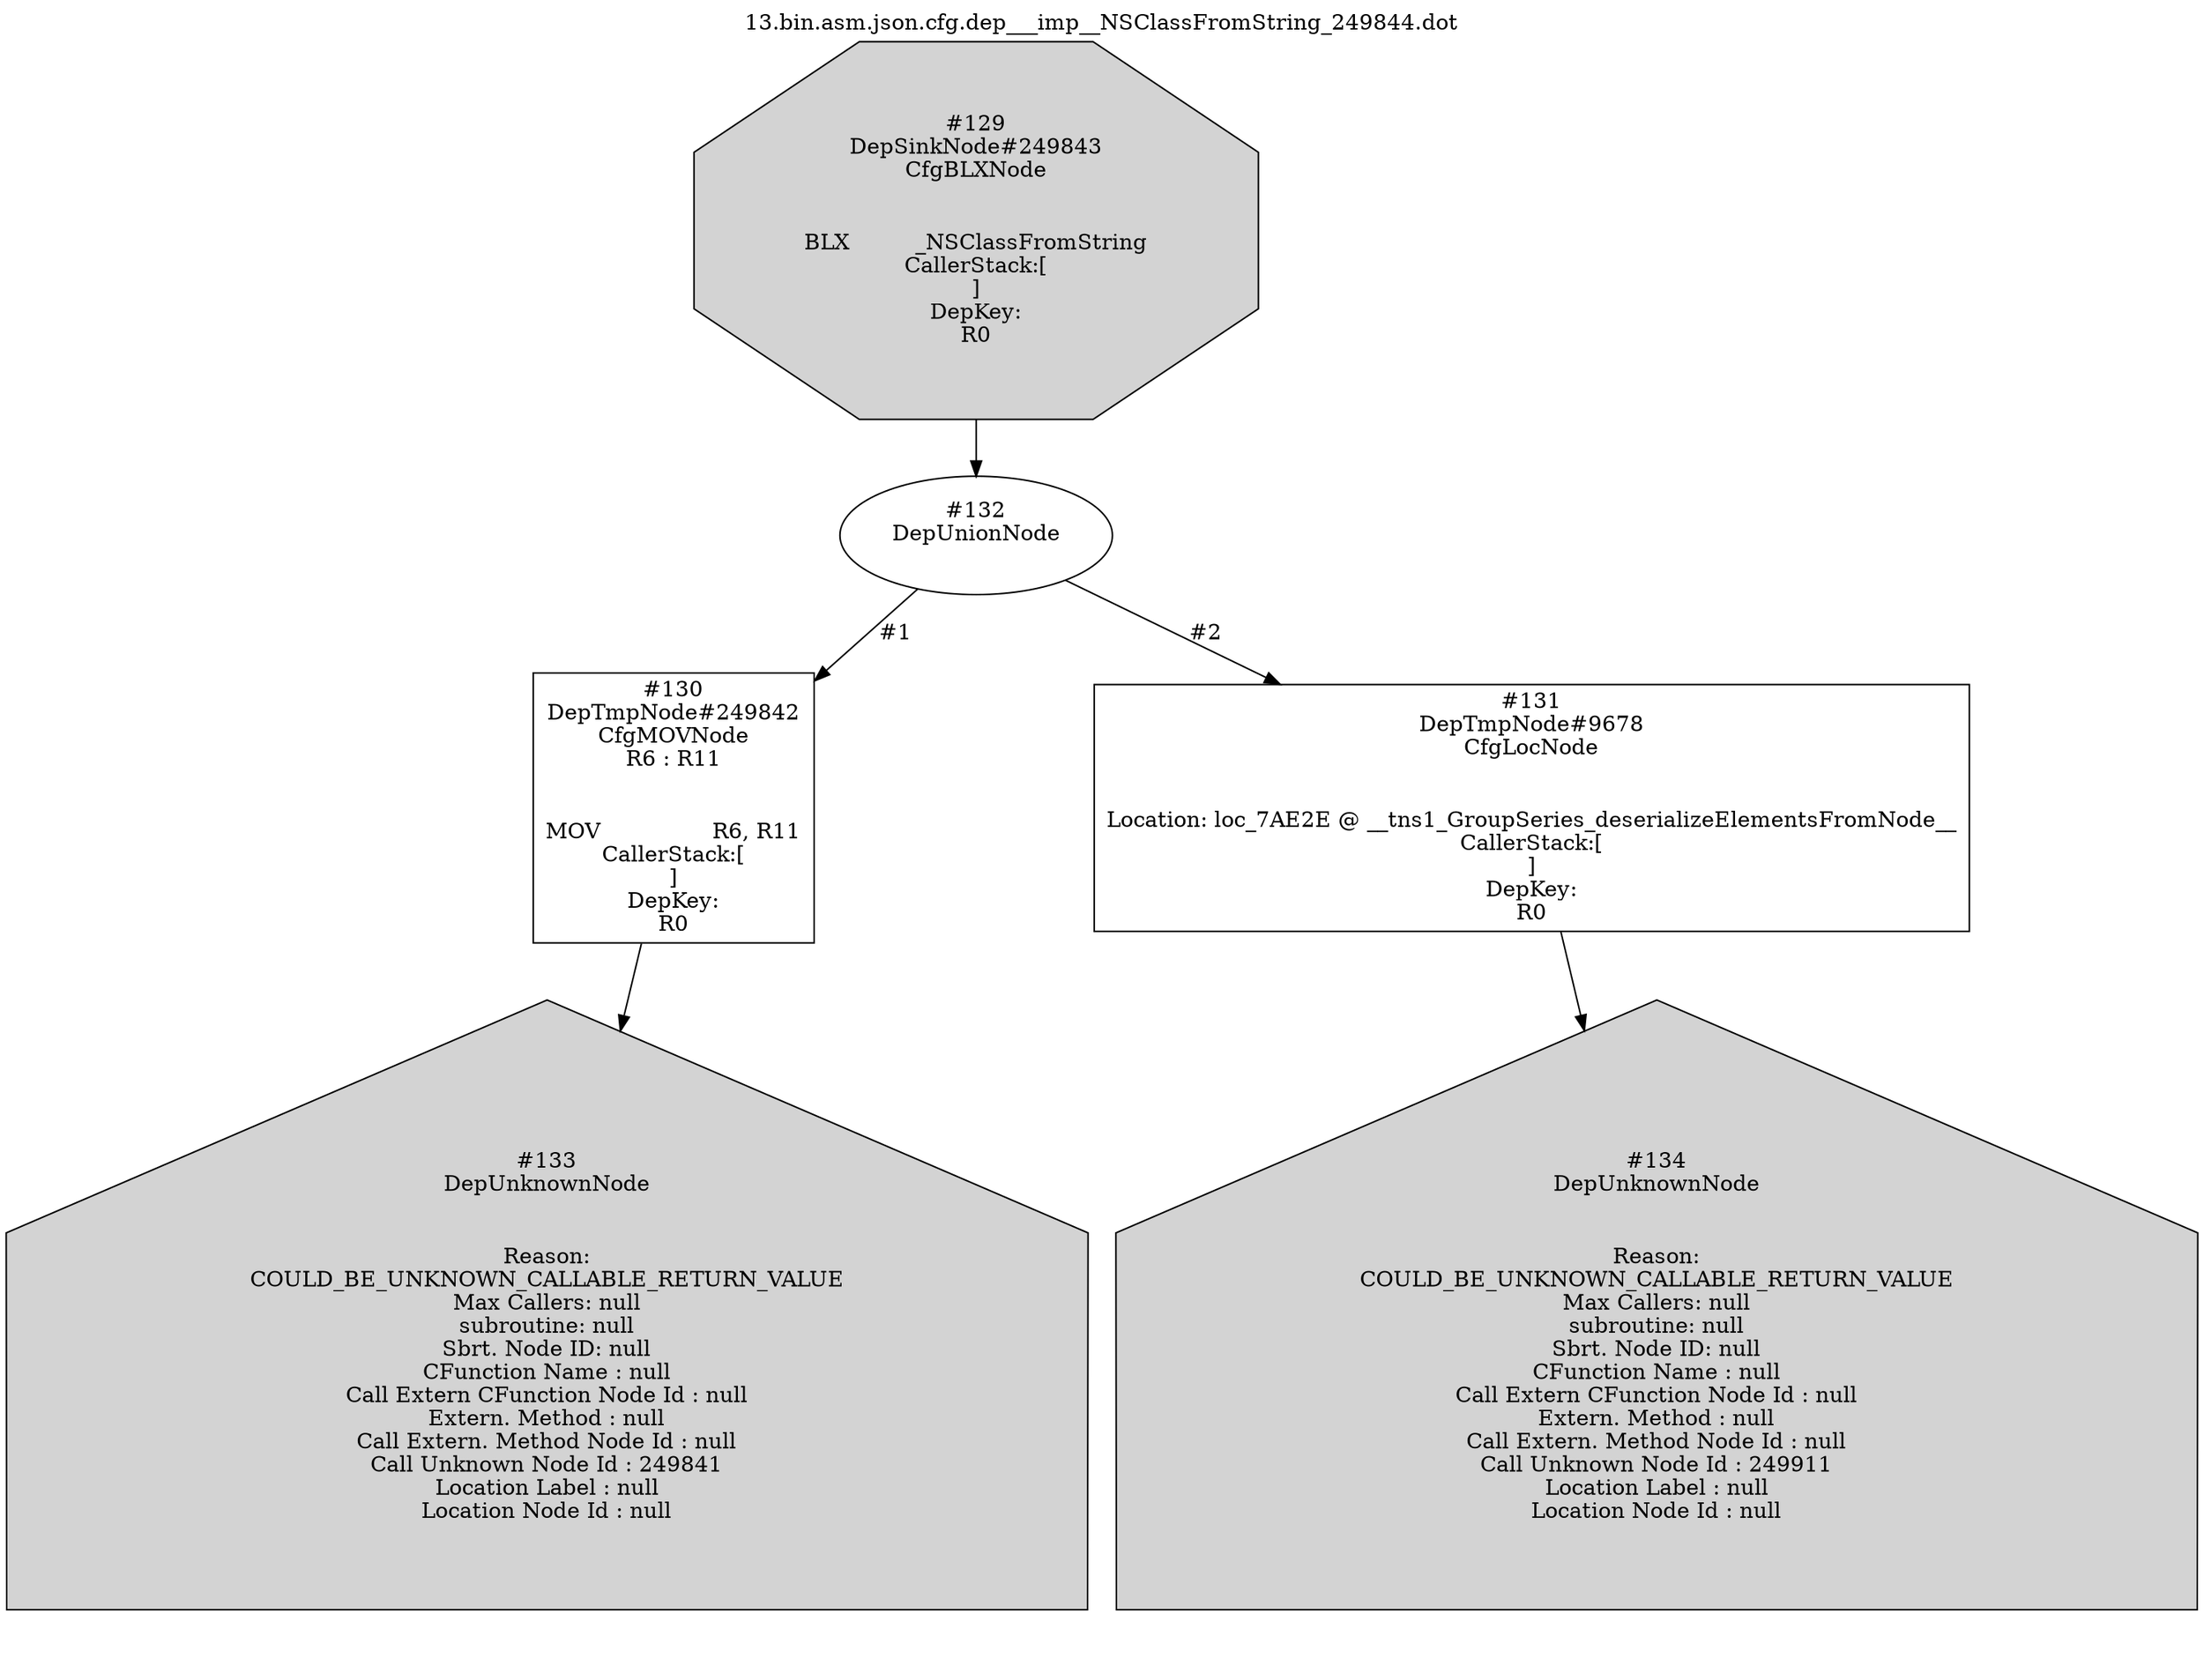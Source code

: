digraph cfg {
	label="13.bin.asm.json.cfg.dep___imp__NSClassFromString_249844.dot"
	labelloc=t
		n129 [shape=octagon, label="#129\nDepSinkNode#249843\nCfgBLXNode\n\n\nBLX		_NSClassFromString\nCallerStack:[\n]\nDepKey:\nR0",style=filled];
		n130 [shape=box, label="#130\nDepTmpNode#249842\nCfgMOVNode\nR6 : R11\n\n\nMOV		R6, R11\nCallerStack:[\n]\nDepKey:\nR0"];
		n131 [shape=box, label="#131\nDepTmpNode#9678\nCfgLocNode\n\n\nLocation: loc_7AE2E @ __tns1_GroupSeries_deserializeElementsFromNode__\nCallerStack:[\n]\nDepKey:\nR0"];
		n132 [shape=ellipse, label="#132\nDepUnionNode\n\n"];
		n133 [shape=house, label="#133\nDepUnknownNode\n\n\nReason:\nCOULD_BE_UNKNOWN_CALLABLE_RETURN_VALUE\nMax Callers: null\nsubroutine: null\nSbrt. Node ID: null\nCFunction Name : null\nCall Extern CFunction Node Id : null\nExtern. Method : null\nCall Extern. Method Node Id : null\nCall Unknown Node Id : 249841\nLocation Label : null\nLocation Node Id : null",style=filled];
		n134 [shape=house, label="#134\nDepUnknownNode\n\n\nReason:\nCOULD_BE_UNKNOWN_CALLABLE_RETURN_VALUE\nMax Callers: null\nsubroutine: null\nSbrt. Node ID: null\nCFunction Name : null\nCall Extern CFunction Node Id : null\nExtern. Method : null\nCall Extern. Method Node Id : null\nCall Unknown Node Id : 249911\nLocation Label : null\nLocation Node Id : null",style=filled];
		n129 -> n132 [label=""];
		n132 -> n130 [label="#1"];
		n130 -> n133 [label=""];
		n132 -> n131 [label="#2"];
		n131 -> n134 [label=""];




}